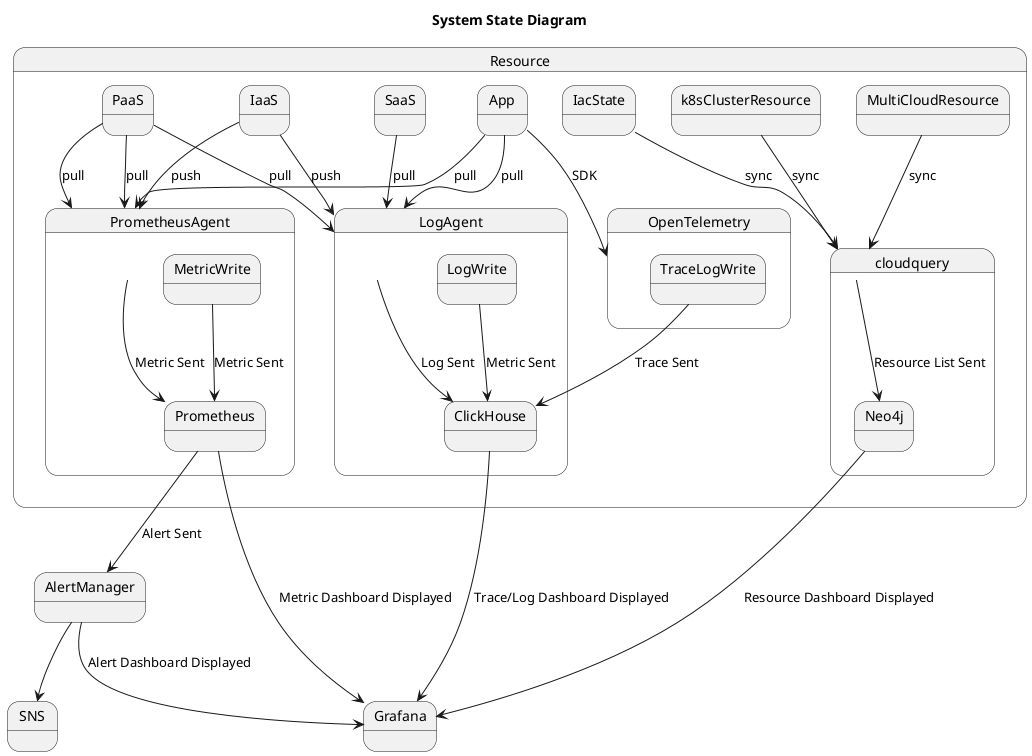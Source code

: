 @startuml
title System State Diagram

state Resource {
  IaaS --> PrometheusAgent: push
  PaaS --> PrometheusAgent: pull
  PaaS --> PrometheusAgent: pull

  IaaS --> LogAgent: push
  PaaS --> LogAgent: pull
  SaaS --> LogAgent: pull

  App  --> LogAgent: pull
  App  --> TraceAgent: SDK
  App  --> PrometheusAgent: pull

  MultiCloudResource --> ResourceCollector: sync
  k8sClusterResource  --> ResourceCollector: sync
  IacState  --> ResourceCollector: sync
}

state PrometheusAgent {
  MetricWrite  --> MetricServer: Metric Sent
}

state LogAgent {
  LogWrite --> DataServer: Metric Sent
}

state "OpenTelemetry" as TraceAgent {
  TraceLogWrite --> DataServer: Trace Sent
}

state "cloudquery" as ResourceCollector {
   ResourceCollector --> GraphDBServer: Resource List Sent
}

state "Prometheus" as MetricServer {
}

state "ClickHouse" as DataServer {
}

state "Neo4j" as GraphDBServer {
}

state "AlertManager" as AlertServer {
}

state "SNS" as Alert {
}

state "Grafana" as Dashboard {
}

LogAgent --> DataServer : Log Sent
PrometheusAgent --> MetricServer : Metric Sent
MetricServer --> AlertServer : Alert Sent
AlertServer --> Alert

MetricServer --> Dashboard : Metric Dashboard Displayed
DataServer --> Dashboard : Trace/Log Dashboard Displayed
AlertServer --> Dashboard : Alert Dashboard Displayed
GraphDBServer --> Dashboard :  Resource Dashboard Displayed
@enduml
